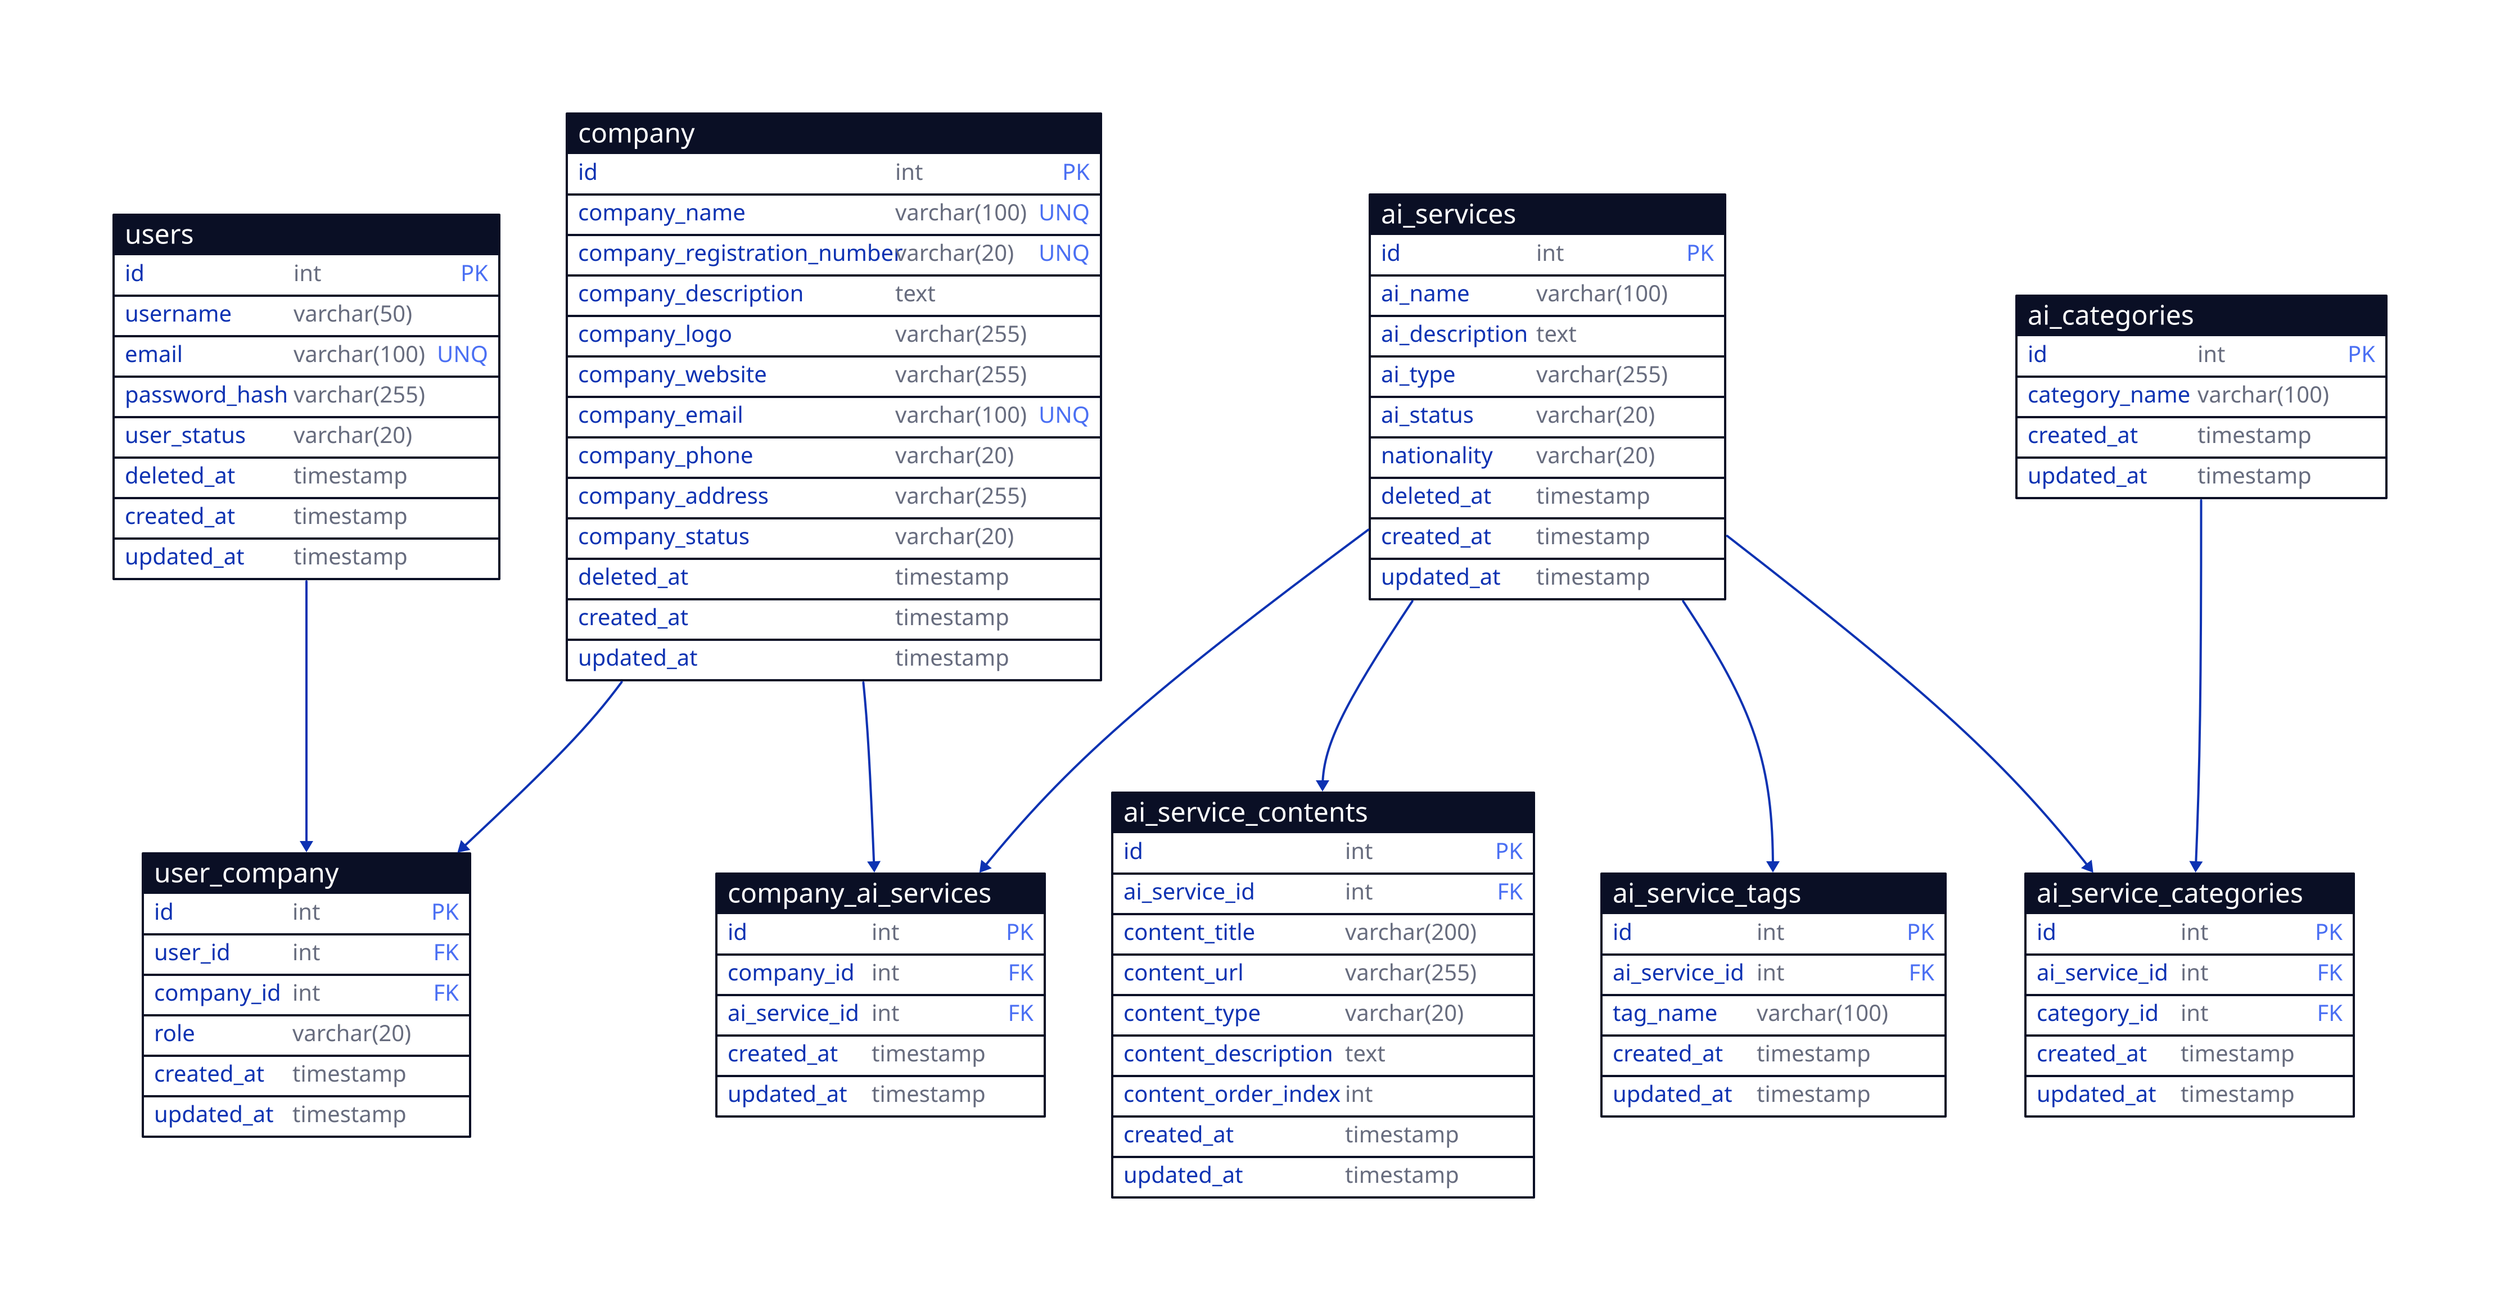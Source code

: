 # StepAI API Database Schema

# Users 테이블
users: {
  shape: sql_table
  id: int {constraint: primary_key}
  username: varchar(50) 
  email: varchar(100) {constraint: unique}
  password_hash: varchar(255)
  user_status: varchar(20) # active, inactive, pending, deleted
  deleted_at: timestamp
  created_at: timestamp
  updated_at: timestamp
}

# company 테이블 
company: {
  shape: sql_table
  id: int {constraint: primary_key}
  company_name: varchar(100) {constraint: unique}
  company_registration_number: varchar(20) {constraint: unique}
  company_description: text
  company_logo: varchar(255)
  company_website: varchar(255)
  company_email: varchar(100) {constraint: unique}
  company_phone: varchar(20)
  company_address: varchar(255)
  company_status: varchar(20) # active, inactive, pending, deleted
  deleted_at: timestamp
  created_at: timestamp
  updated_at: timestamp
}

# user_company 테이블
user_company: {
  shape: sql_table
  id: int {constraint: primary_key}
  user_id: int {constraint: foreign_key}
  company_id: int {constraint: foreign_key}
  role: varchar(20) # ceo, manager, employee
  created_at: timestamp
  updated_at: timestamp
}

# company_ai_services 테이블
company_ai_services: {
  shape: sql_table
  id: int {constraint: primary_key}
  company_id: int {constraint: foreign_key}
  ai_service_id: int {constraint: foreign_key}
  created_at: timestamp
  updated_at: timestamp
}

# ai services 테이블
ai_services: {
  shape: sql_table
  id: int {constraint: primary_key}
  ai_name: varchar(100)
  ai_description: text
  ai_type: varchar(255)  # LLM, RAG, gpts, prompter, etc.
  ai_status: varchar(20) # active, inactive, pending, deleted
  nationality: varchar(20)
  deleted_at: timestamp
  created_at: timestamp
  updated_at: timestamp
}

# ai_service_contents 테이블
ai_service_contents: {
  shape: sql_table
  id: int {constraint: primary_key}
  ai_service_id: int {constraint: foreign_key}
  content_title: varchar(200)
  content_url: varchar(255)
  content_type: varchar(20) # link, logo, image, video, text, audio, pdf, etc.
  content_description: text
  content_order_index: int
  created_at: timestamp
  updated_at: timestamp
}

# ai_service_tags 테이블
ai_service_tags: {
  shape: sql_table
  id: int {constraint: primary_key}
  ai_service_id: int {constraint: foreign_key}
  tag_name: varchar(100)
  created_at: timestamp
  updated_at: timestamp
}

# ai_categories 테이블
ai_categories: {
  shape: sql_table
  id: int {constraint: primary_key}
  category_name: varchar(100)
  created_at: timestamp
  updated_at: timestamp
}

# ai_service_categories 테이블
ai_service_categories: {
  shape: sql_table
  id: int {constraint: primary_key}
  ai_service_id: int {constraint: foreign_key}
  category_id: int {constraint: foreign_key}
  created_at: timestamp
  updated_at: timestamp
}


# 관계 정의
ai_services -> ai_service_contents
ai_services -> ai_service_tags
ai_services -> ai_service_categories
ai_categories -> ai_service_categories
users -> user_company
company -> user_company
company -> company_ai_services
ai_services -> company_ai_services